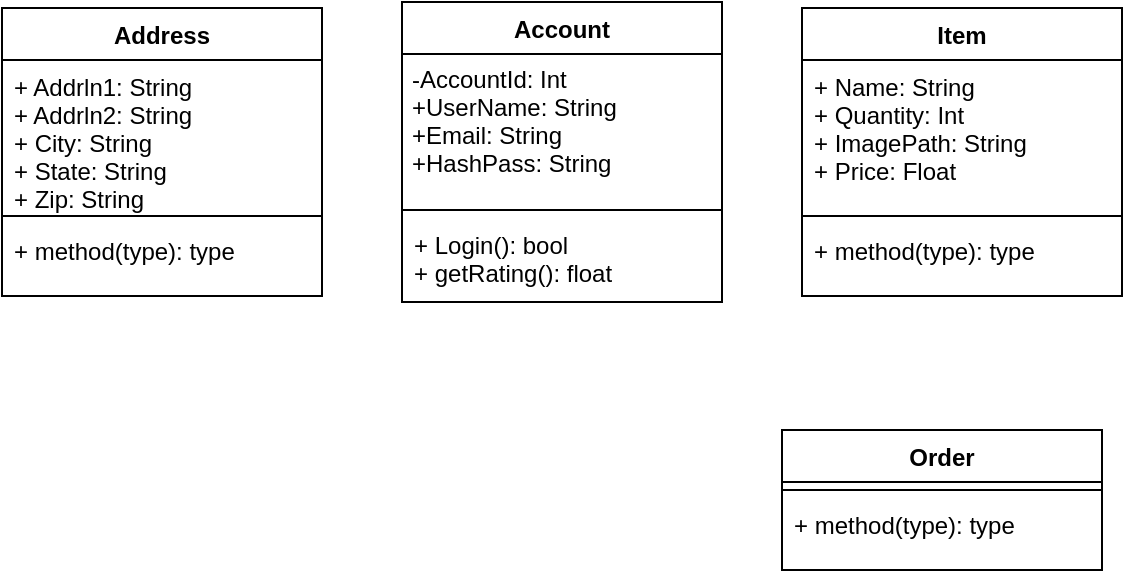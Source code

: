 <mxfile version="13.2.4" type="github">
  <diagram id="lPyz5LR_7ZNct5TZr97H" name="Page-1">
    <mxGraphModel dx="1422" dy="791" grid="1" gridSize="10" guides="1" tooltips="1" connect="1" arrows="1" fold="1" page="1" pageScale="1" pageWidth="850" pageHeight="1100" math="0" shadow="0">
      <root>
        <mxCell id="0" />
        <mxCell id="1" parent="0" />
        <mxCell id="W1TdXg9Vv3ffLSo9VdAI-9" value="Address" style="swimlane;fontStyle=1;align=center;verticalAlign=top;childLayout=stackLayout;horizontal=1;startSize=26;horizontalStack=0;resizeParent=1;resizeParentMax=0;resizeLast=0;collapsible=1;marginBottom=0;" parent="1" vertex="1">
          <mxGeometry x="60" y="109" width="160" height="144" as="geometry" />
        </mxCell>
        <mxCell id="W1TdXg9Vv3ffLSo9VdAI-10" value="+ Addrln1: String&#xa;+ Addrln2: String&#xa;+ City: String&#xa;+ State: String&#xa;+ Zip: String&#xa;&#xa;" style="text;strokeColor=none;fillColor=none;align=left;verticalAlign=top;spacingLeft=4;spacingRight=4;overflow=hidden;rotatable=0;points=[[0,0.5],[1,0.5]];portConstraint=eastwest;" parent="W1TdXg9Vv3ffLSo9VdAI-9" vertex="1">
          <mxGeometry y="26" width="160" height="74" as="geometry" />
        </mxCell>
        <mxCell id="W1TdXg9Vv3ffLSo9VdAI-11" value="" style="line;strokeWidth=1;fillColor=none;align=left;verticalAlign=middle;spacingTop=-1;spacingLeft=3;spacingRight=3;rotatable=0;labelPosition=right;points=[];portConstraint=eastwest;" parent="W1TdXg9Vv3ffLSo9VdAI-9" vertex="1">
          <mxGeometry y="100" width="160" height="8" as="geometry" />
        </mxCell>
        <mxCell id="W1TdXg9Vv3ffLSo9VdAI-12" value="+ method(type): type" style="text;strokeColor=none;fillColor=none;align=left;verticalAlign=top;spacingLeft=4;spacingRight=4;overflow=hidden;rotatable=0;points=[[0,0.5],[1,0.5]];portConstraint=eastwest;" parent="W1TdXg9Vv3ffLSo9VdAI-9" vertex="1">
          <mxGeometry y="108" width="160" height="36" as="geometry" />
        </mxCell>
        <mxCell id="W1TdXg9Vv3ffLSo9VdAI-1" value="Account" style="swimlane;fontStyle=1;align=center;verticalAlign=top;childLayout=stackLayout;horizontal=1;startSize=26;horizontalStack=0;resizeParent=1;resizeParentMax=0;resizeLast=0;collapsible=1;marginBottom=0;" parent="1" vertex="1">
          <mxGeometry x="260" y="106" width="160" height="150" as="geometry" />
        </mxCell>
        <mxCell id="W1TdXg9Vv3ffLSo9VdAI-2" value="-AccountId: Int&#xa;+UserName: String&#xa;+Email: String&#xa;+HashPass: String&#xa;" style="text;strokeColor=none;fillColor=none;align=left;verticalAlign=top;spacingLeft=4;spacingRight=4;overflow=hidden;rotatable=0;points=[[0,0.5],[1,0.5]];portConstraint=eastwest;spacing=1;" parent="W1TdXg9Vv3ffLSo9VdAI-1" vertex="1">
          <mxGeometry y="26" width="160" height="74" as="geometry" />
        </mxCell>
        <mxCell id="W1TdXg9Vv3ffLSo9VdAI-3" value="" style="line;strokeWidth=1;fillColor=none;align=left;verticalAlign=middle;spacingTop=-1;spacingLeft=3;spacingRight=3;rotatable=0;labelPosition=right;points=[];portConstraint=eastwest;" parent="W1TdXg9Vv3ffLSo9VdAI-1" vertex="1">
          <mxGeometry y="100" width="160" height="8" as="geometry" />
        </mxCell>
        <mxCell id="W1TdXg9Vv3ffLSo9VdAI-4" value="+ Login(): bool&#xa;+ getRating(): float&#xa;" style="text;strokeColor=none;fillColor=none;align=left;verticalAlign=top;spacingLeft=4;spacingRight=4;overflow=hidden;rotatable=0;points=[[0,0.5],[1,0.5]];portConstraint=eastwest;" parent="W1TdXg9Vv3ffLSo9VdAI-1" vertex="1">
          <mxGeometry y="108" width="160" height="42" as="geometry" />
        </mxCell>
        <mxCell id="W1TdXg9Vv3ffLSo9VdAI-5" value="Item" style="swimlane;fontStyle=1;align=center;verticalAlign=top;childLayout=stackLayout;horizontal=1;startSize=26;horizontalStack=0;resizeParent=1;resizeParentMax=0;resizeLast=0;collapsible=1;marginBottom=0;" parent="1" vertex="1">
          <mxGeometry x="460" y="109" width="160" height="144" as="geometry" />
        </mxCell>
        <mxCell id="W1TdXg9Vv3ffLSo9VdAI-6" value="+ Name: String&#xa;+ Quantity: Int&#xa;+ ImagePath: String&#xa;+ Price: Float&#xa;" style="text;strokeColor=none;fillColor=none;align=left;verticalAlign=top;spacingLeft=4;spacingRight=4;overflow=hidden;rotatable=0;points=[[0,0.5],[1,0.5]];portConstraint=eastwest;" parent="W1TdXg9Vv3ffLSo9VdAI-5" vertex="1">
          <mxGeometry y="26" width="160" height="74" as="geometry" />
        </mxCell>
        <mxCell id="W1TdXg9Vv3ffLSo9VdAI-7" value="" style="line;strokeWidth=1;fillColor=none;align=left;verticalAlign=middle;spacingTop=-1;spacingLeft=3;spacingRight=3;rotatable=0;labelPosition=right;points=[];portConstraint=eastwest;" parent="W1TdXg9Vv3ffLSo9VdAI-5" vertex="1">
          <mxGeometry y="100" width="160" height="8" as="geometry" />
        </mxCell>
        <mxCell id="W1TdXg9Vv3ffLSo9VdAI-8" value="+ method(type): type" style="text;strokeColor=none;fillColor=none;align=left;verticalAlign=top;spacingLeft=4;spacingRight=4;overflow=hidden;rotatable=0;points=[[0,0.5],[1,0.5]];portConstraint=eastwest;" parent="W1TdXg9Vv3ffLSo9VdAI-5" vertex="1">
          <mxGeometry y="108" width="160" height="36" as="geometry" />
        </mxCell>
        <mxCell id="lzAFo5b4Tt8IDg3ihHUa-1" value="Order" style="swimlane;fontStyle=1;align=center;verticalAlign=top;childLayout=stackLayout;horizontal=1;startSize=26;horizontalStack=0;resizeParent=1;resizeParentMax=0;resizeLast=0;collapsible=1;marginBottom=0;" vertex="1" parent="1">
          <mxGeometry x="450" y="320" width="160" height="70" as="geometry" />
        </mxCell>
        <mxCell id="lzAFo5b4Tt8IDg3ihHUa-3" value="" style="line;strokeWidth=1;fillColor=none;align=left;verticalAlign=middle;spacingTop=-1;spacingLeft=3;spacingRight=3;rotatable=0;labelPosition=right;points=[];portConstraint=eastwest;" vertex="1" parent="lzAFo5b4Tt8IDg3ihHUa-1">
          <mxGeometry y="26" width="160" height="8" as="geometry" />
        </mxCell>
        <mxCell id="lzAFo5b4Tt8IDg3ihHUa-4" value="+ method(type): type" style="text;strokeColor=none;fillColor=none;align=left;verticalAlign=top;spacingLeft=4;spacingRight=4;overflow=hidden;rotatable=0;points=[[0,0.5],[1,0.5]];portConstraint=eastwest;" vertex="1" parent="lzAFo5b4Tt8IDg3ihHUa-1">
          <mxGeometry y="34" width="160" height="36" as="geometry" />
        </mxCell>
      </root>
    </mxGraphModel>
  </diagram>
</mxfile>
